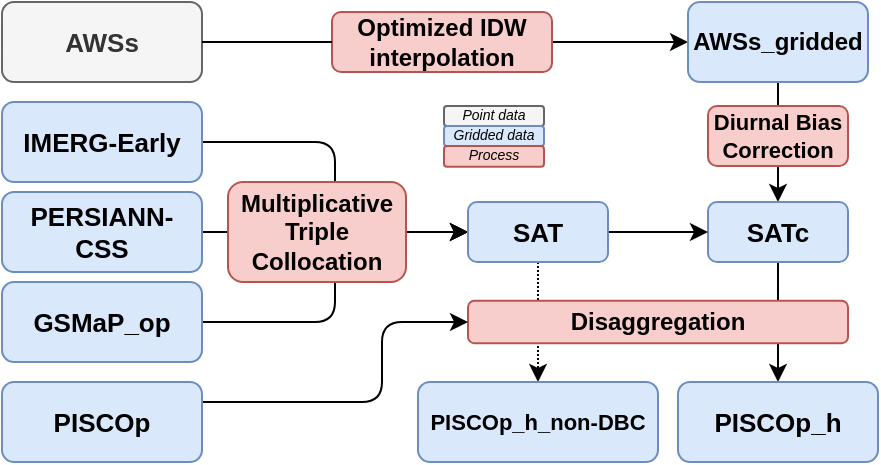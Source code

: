 <mxfile version="15.8.8" type="github">
  <diagram id="AUPCx3ZcEh8xyHO7lobR" name="Page-1">
    <mxGraphModel dx="686" dy="261" grid="1" gridSize="10" guides="1" tooltips="1" connect="1" arrows="1" fold="1" page="1" pageScale="1" pageWidth="127" pageHeight="100" math="0" shadow="0">
      <root>
        <mxCell id="0" />
        <mxCell id="1" parent="0" />
        <mxCell id="jQmMu3PM0PKKtOCnxIjw-53" style="edgeStyle=orthogonalEdgeStyle;rounded=0;orthogonalLoop=1;jettySize=auto;html=1;entryX=0.5;entryY=0;entryDx=0;entryDy=0;fontSize=10;" parent="1" source="jQmMu3PM0PKKtOCnxIjw-14" target="jQmMu3PM0PKKtOCnxIjw-12" edge="1">
          <mxGeometry relative="1" as="geometry" />
        </mxCell>
        <mxCell id="jQmMu3PM0PKKtOCnxIjw-52" style="edgeStyle=orthogonalEdgeStyle;rounded=0;orthogonalLoop=1;jettySize=auto;html=1;entryX=0.5;entryY=0;entryDx=0;entryDy=0;fontSize=10;dashed=1;dashPattern=1 1;" parent="1" source="jQmMu3PM0PKKtOCnxIjw-43" target="jQmMu3PM0PKKtOCnxIjw-51" edge="1">
          <mxGeometry relative="1" as="geometry" />
        </mxCell>
        <mxCell id="jQmMu3PM0PKKtOCnxIjw-47" style="edgeStyle=orthogonalEdgeStyle;rounded=1;orthogonalLoop=1;jettySize=auto;html=1;entryX=0;entryY=0.5;entryDx=0;entryDy=0;fontSize=10;" parent="1" source="mQk6gLys1sN5pBC-nITf-14" target="jQmMu3PM0PKKtOCnxIjw-43" edge="1">
          <mxGeometry relative="1" as="geometry" />
        </mxCell>
        <mxCell id="mQk6gLys1sN5pBC-nITf-14" value="IMERG-Early" style="rounded=1;whiteSpace=wrap;html=1;fillColor=#dae8fc;strokeColor=#6c8ebf;fontStyle=1;fontSize=13;" parent="1" vertex="1">
          <mxGeometry x="170" y="285" width="100" height="40" as="geometry" />
        </mxCell>
        <mxCell id="jQmMu3PM0PKKtOCnxIjw-49" style="edgeStyle=orthogonalEdgeStyle;rounded=0;orthogonalLoop=1;jettySize=auto;html=1;entryX=0;entryY=0.5;entryDx=0;entryDy=0;fontSize=10;" parent="1" source="mQk6gLys1sN5pBC-nITf-15" target="jQmMu3PM0PKKtOCnxIjw-43" edge="1">
          <mxGeometry relative="1" as="geometry" />
        </mxCell>
        <mxCell id="mQk6gLys1sN5pBC-nITf-15" value="PERSIANN-CSS" style="rounded=1;whiteSpace=wrap;html=1;fillColor=#dae8fc;strokeColor=#6c8ebf;fontStyle=1;fontSize=13;" parent="1" vertex="1">
          <mxGeometry x="170" y="330" width="100" height="40" as="geometry" />
        </mxCell>
        <mxCell id="jQmMu3PM0PKKtOCnxIjw-62" style="edgeStyle=orthogonalEdgeStyle;rounded=1;orthogonalLoop=1;jettySize=auto;html=1;entryX=0;entryY=0.5;entryDx=0;entryDy=0;fontSize=11;" parent="1" source="mQk6gLys1sN5pBC-nITf-16" target="jQmMu3PM0PKKtOCnxIjw-43" edge="1">
          <mxGeometry relative="1" as="geometry" />
        </mxCell>
        <mxCell id="mQk6gLys1sN5pBC-nITf-16" value="&lt;span&gt;GSMaP_op&lt;/span&gt;" style="rounded=1;whiteSpace=wrap;html=1;fillColor=#dae8fc;strokeColor=#6c8ebf;fontStyle=1;fontSize=13;" parent="1" vertex="1">
          <mxGeometry x="170" y="375" width="100" height="40" as="geometry" />
        </mxCell>
        <mxCell id="mQk6gLys1sN5pBC-nITf-51" style="edgeStyle=orthogonalEdgeStyle;rounded=0;orthogonalLoop=1;jettySize=auto;html=1;entryX=0;entryY=0.5;entryDx=0;entryDy=0;fontSize=11;startArrow=none;" parent="1" source="mQk6gLys1sN5pBC-nITf-30" target="mQk6gLys1sN5pBC-nITf-31" edge="1">
          <mxGeometry relative="1" as="geometry" />
        </mxCell>
        <mxCell id="mQk6gLys1sN5pBC-nITf-29" value="AWSs" style="rounded=1;whiteSpace=wrap;html=1;fillColor=#f5f5f5;fontColor=#333333;strokeColor=#666666;fontStyle=1;fontSize=13;" parent="1" vertex="1">
          <mxGeometry x="170" y="235" width="100" height="40" as="geometry" />
        </mxCell>
        <mxCell id="jQmMu3PM0PKKtOCnxIjw-29" style="edgeStyle=orthogonalEdgeStyle;rounded=0;orthogonalLoop=1;jettySize=auto;html=1;fontSize=10;" parent="1" source="mQk6gLys1sN5pBC-nITf-31" target="jQmMu3PM0PKKtOCnxIjw-14" edge="1">
          <mxGeometry relative="1" as="geometry" />
        </mxCell>
        <mxCell id="mQk6gLys1sN5pBC-nITf-31" value="AWSs_gridded" style="rounded=1;whiteSpace=wrap;html=1;fillColor=#dae8fc;strokeColor=#6c8ebf;fontStyle=1" parent="1" vertex="1">
          <mxGeometry x="513" y="235" width="90" height="40" as="geometry" />
        </mxCell>
        <mxCell id="mQk6gLys1sN5pBC-nITf-39" value="Disaggregation" style="text;html=1;align=center;verticalAlign=middle;whiteSpace=wrap;rounded=1;fillColor=#f8cecc;strokeColor=#b85450;fontStyle=1;fontSize=12;" parent="1" vertex="1">
          <mxGeometry x="403" y="384.38" width="190" height="21.25" as="geometry" />
        </mxCell>
        <mxCell id="mQk6gLys1sN5pBC-nITf-30" value="Optimized IDW&lt;br style=&quot;font-size: 12px;&quot;&gt;interpolation" style="text;html=1;align=center;verticalAlign=middle;whiteSpace=wrap;rounded=1;fillColor=#f8cecc;strokeColor=#b85450;fontStyle=1;fontSize=12;" parent="1" vertex="1">
          <mxGeometry x="335" y="240" width="110" height="30" as="geometry" />
        </mxCell>
        <mxCell id="jQmMu3PM0PKKtOCnxIjw-8" value="" style="edgeStyle=orthogonalEdgeStyle;rounded=0;orthogonalLoop=1;jettySize=auto;html=1;entryX=0;entryY=0.5;entryDx=0;entryDy=0;fontSize=11;endArrow=none;" parent="1" source="mQk6gLys1sN5pBC-nITf-29" target="mQk6gLys1sN5pBC-nITf-30" edge="1">
          <mxGeometry relative="1" as="geometry">
            <mxPoint x="270" y="255" as="sourcePoint" />
            <mxPoint x="490" y="255" as="targetPoint" />
          </mxGeometry>
        </mxCell>
        <mxCell id="jQmMu3PM0PKKtOCnxIjw-12" value="&lt;font style=&quot;font-size: 13px;&quot;&gt;PISCOp_h&lt;/font&gt;" style="rounded=1;whiteSpace=wrap;html=1;fillColor=#dae8fc;strokeColor=#6c8ebf;fontStyle=1;fontSize=13;" parent="1" vertex="1">
          <mxGeometry x="508" y="425" width="100" height="40" as="geometry" />
        </mxCell>
        <mxCell id="jQmMu3PM0PKKtOCnxIjw-39" style="edgeStyle=orthogonalEdgeStyle;rounded=1;orthogonalLoop=1;jettySize=auto;html=1;entryX=0;entryY=0.5;entryDx=0;entryDy=0;fontSize=10;" parent="1" source="jQmMu3PM0PKKtOCnxIjw-13" target="mQk6gLys1sN5pBC-nITf-39" edge="1">
          <mxGeometry relative="1" as="geometry">
            <Array as="points">
              <mxPoint x="360" y="435" />
              <mxPoint x="360" y="395" />
            </Array>
          </mxGeometry>
        </mxCell>
        <mxCell id="jQmMu3PM0PKKtOCnxIjw-13" value="PISCOp" style="rounded=1;whiteSpace=wrap;html=1;fillColor=#dae8fc;strokeColor=#6c8ebf;fontStyle=1;fontSize=13;" parent="1" vertex="1">
          <mxGeometry x="170" y="425" width="100" height="40" as="geometry" />
        </mxCell>
        <mxCell id="jQmMu3PM0PKKtOCnxIjw-14" value="SATc" style="rounded=1;whiteSpace=wrap;html=1;fillColor=#dae8fc;strokeColor=#6c8ebf;fontStyle=1;fontSize=13;" parent="1" vertex="1">
          <mxGeometry x="523" y="335" width="70" height="30" as="geometry" />
        </mxCell>
        <mxCell id="mQk6gLys1sN5pBC-nITf-37" value="Diurnal Bias Correction" style="text;html=1;align=center;verticalAlign=middle;whiteSpace=wrap;rounded=1;fillColor=#f8cecc;strokeColor=#b85450;fontStyle=1;fontSize=11;" parent="1" vertex="1">
          <mxGeometry x="523" y="287" width="70" height="30" as="geometry" />
        </mxCell>
        <mxCell id="jQmMu3PM0PKKtOCnxIjw-63" style="edgeStyle=orthogonalEdgeStyle;rounded=1;orthogonalLoop=1;jettySize=auto;html=1;entryX=0;entryY=0.5;entryDx=0;entryDy=0;fontSize=11;" parent="1" source="jQmMu3PM0PKKtOCnxIjw-43" target="jQmMu3PM0PKKtOCnxIjw-14" edge="1">
          <mxGeometry relative="1" as="geometry" />
        </mxCell>
        <mxCell id="jQmMu3PM0PKKtOCnxIjw-43" value="SAT" style="rounded=1;whiteSpace=wrap;html=1;fillColor=#dae8fc;strokeColor=#6c8ebf;fontStyle=1;fontSize=13;" parent="1" vertex="1">
          <mxGeometry x="403" y="335" width="70" height="30" as="geometry" />
        </mxCell>
        <mxCell id="jQmMu3PM0PKKtOCnxIjw-51" value="PISCOp_h_non-DBC" style="rounded=1;whiteSpace=wrap;html=1;fillColor=#dae8fc;strokeColor=#6c8ebf;fontStyle=1;fontSize=11;" parent="1" vertex="1">
          <mxGeometry x="378" y="425" width="120" height="40" as="geometry" />
        </mxCell>
        <mxCell id="mQk6gLys1sN5pBC-nITf-21" value="Multiplicative Triple&lt;br&gt;Collocation" style="text;html=1;align=center;verticalAlign=middle;whiteSpace=wrap;rounded=1;fillColor=#f8cecc;strokeColor=#b85450;fontStyle=1;fontSize=12;" parent="1" vertex="1">
          <mxGeometry x="283" y="325" width="89" height="50" as="geometry" />
        </mxCell>
        <mxCell id="jQmMu3PM0PKKtOCnxIjw-59" value="" style="group;fontSize=7;" parent="1" vertex="1" connectable="0">
          <mxGeometry x="391" y="287" width="100" height="30.41" as="geometry" />
        </mxCell>
        <mxCell id="mQk6gLys1sN5pBC-nITf-45" value="Point data" style="rounded=1;whiteSpace=wrap;html=1;fontSize=7;fillColor=#f5f5f5;strokeColor=#666666;fontStyle=2;fontColor=#030303;" parent="jQmMu3PM0PKKtOCnxIjw-59" vertex="1">
          <mxGeometry width="50" height="10" as="geometry" />
        </mxCell>
        <mxCell id="mQk6gLys1sN5pBC-nITf-46" value="Gridded data" style="rounded=1;whiteSpace=wrap;html=1;fontSize=7;fillColor=#dae8fc;strokeColor=#6c8ebf;fontStyle=2;fontColor=#030303;" parent="jQmMu3PM0PKKtOCnxIjw-59" vertex="1">
          <mxGeometry y="10" width="50" height="10" as="geometry" />
        </mxCell>
        <mxCell id="mQk6gLys1sN5pBC-nITf-47" value="Process" style="rounded=1;whiteSpace=wrap;html=1;fontSize=7;fillColor=#f8cecc;strokeColor=#b85450;fontStyle=2;" parent="jQmMu3PM0PKKtOCnxIjw-59" vertex="1">
          <mxGeometry y="20" width="50" height="10.41" as="geometry" />
        </mxCell>
      </root>
    </mxGraphModel>
  </diagram>
</mxfile>
